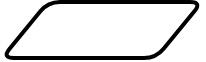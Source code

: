 <mxfile version="16.3.0" type="github">
  <diagram id="DUfJGjlg3_FQqJvIZM1p" name="Page-1">
    <mxGraphModel dx="981" dy="553" grid="1" gridSize="8" guides="1" tooltips="1" connect="1" arrows="1" fold="1" page="1" pageScale="1" pageWidth="827" pageHeight="1169" math="0" shadow="0">
      <root>
        <mxCell id="0" />
        <mxCell id="1" parent="0" />
        <mxCell id="8SOj-cgMKGIJAaXg-yin-4" value="" style="shape=parallelogram;html=1;strokeWidth=2;perimeter=parallelogramPerimeter;whiteSpace=wrap;rounded=1;arcSize=12;size=0.23;" vertex="1" parent="1">
          <mxGeometry x="480" y="24" width="100" height="28" as="geometry" />
        </mxCell>
      </root>
    </mxGraphModel>
  </diagram>
</mxfile>
